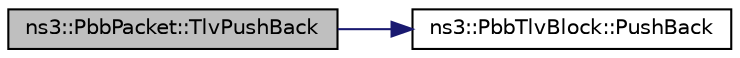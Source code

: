 digraph "ns3::PbbPacket::TlvPushBack"
{
 // LATEX_PDF_SIZE
  edge [fontname="Helvetica",fontsize="10",labelfontname="Helvetica",labelfontsize="10"];
  node [fontname="Helvetica",fontsize="10",shape=record];
  rankdir="LR";
  Node1 [label="ns3::PbbPacket::TlvPushBack",height=0.2,width=0.4,color="black", fillcolor="grey75", style="filled", fontcolor="black",tooltip="Appends a packet TLV to the back of this packet."];
  Node1 -> Node2 [color="midnightblue",fontsize="10",style="solid",fontname="Helvetica"];
  Node2 [label="ns3::PbbTlvBlock::PushBack",height=0.2,width=0.4,color="black", fillcolor="white", style="filled",URL="$classns3_1_1_pbb_tlv_block.html#a12a1fe93a89afc8cf573e4beb17382f1",tooltip="Appends a TLV to the back of this block."];
}
